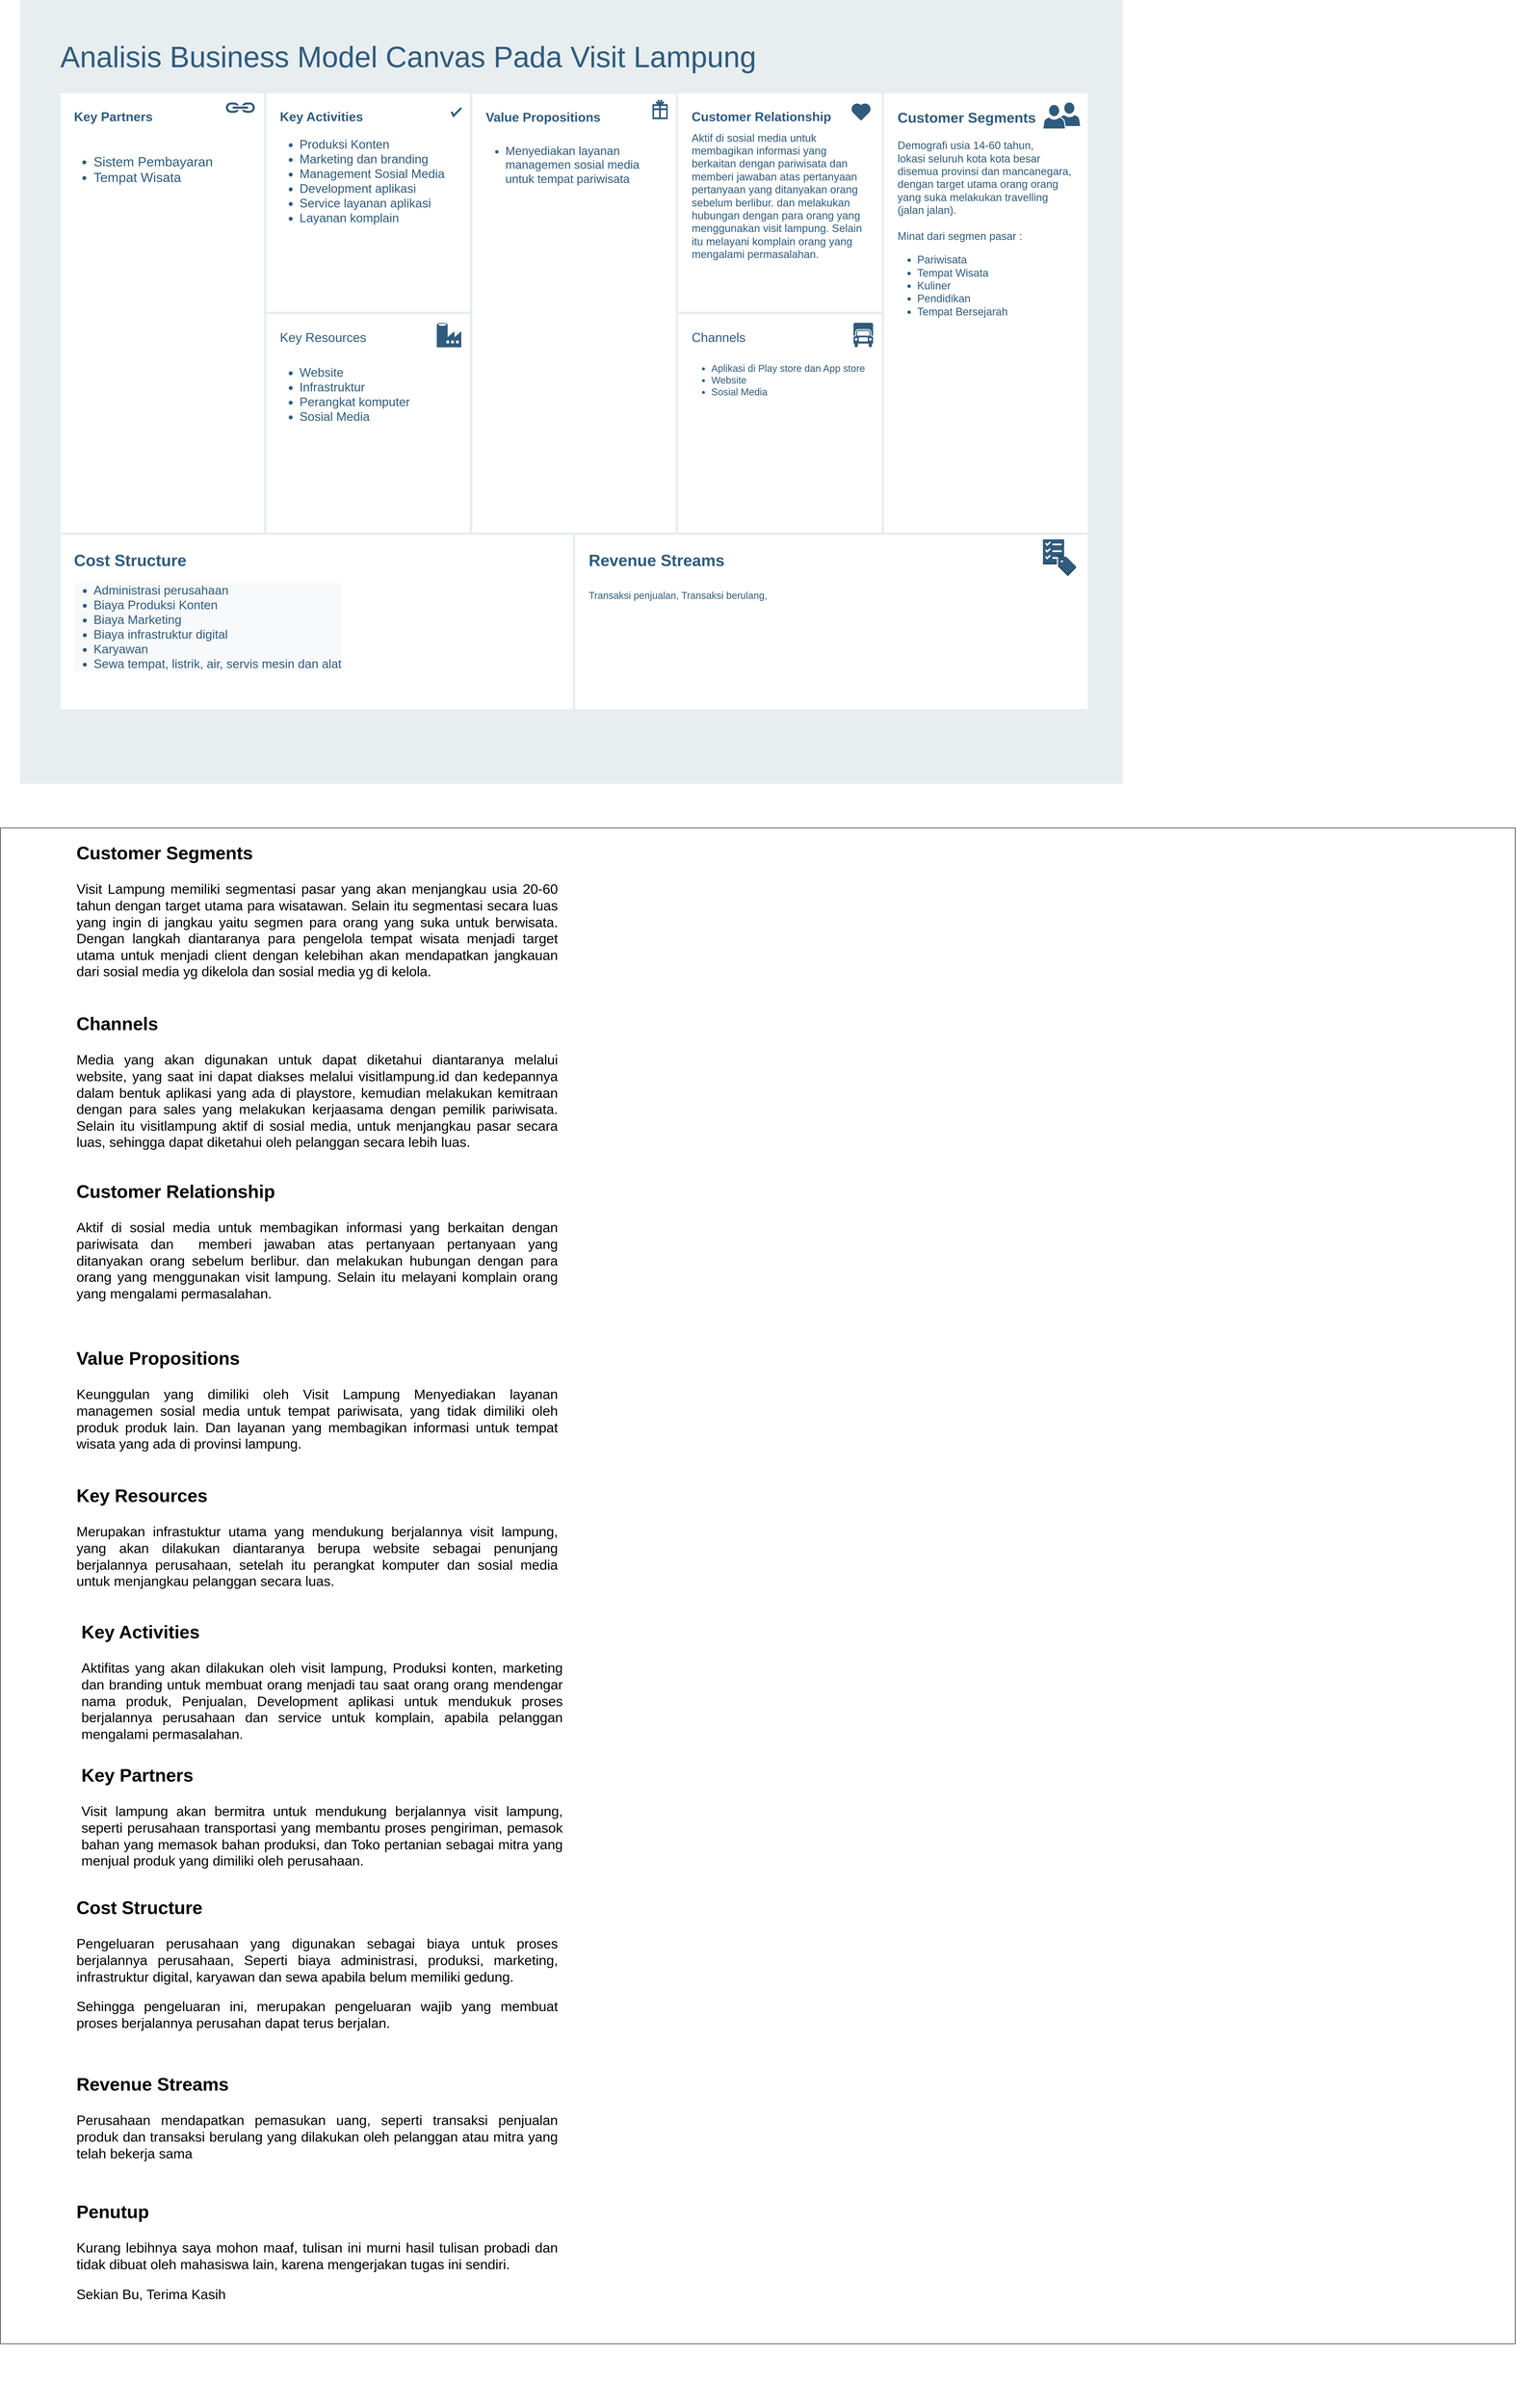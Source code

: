 <mxfile version="18.0.2" type="github" pages="2">
  <diagram id="07fea595-8f29-1299-0266-81d95cde20df" name="Page-1">
    <mxGraphModel dx="3636" dy="750" grid="1" gridSize="10" guides="1" tooltips="1" connect="1" arrows="1" fold="1" page="1" pageScale="1" pageWidth="1169" pageHeight="827" background="none" math="0" shadow="0">
      <root>
        <mxCell id="0" />
        <mxCell id="1" parent="0" />
        <mxCell id="698" value="" style="rounded=0;whiteSpace=wrap;html=1;shadow=0;labelBackgroundColor=none;strokeColor=none;strokeWidth=3;fillColor=#e8edf0;fontSize=60;fontColor=#2F5B7C;align=left;" parent="1" vertex="1">
          <mxGeometry x="-2290" y="32" width="2250" height="1598" as="geometry" />
        </mxCell>
        <mxCell id="699" value="&lt;div style=&quot;font-size: 26px&quot;&gt;&lt;font style=&quot;font-size: 26px&quot;&gt;&lt;b&gt;Customer Relationship&lt;/b&gt;&lt;/font&gt;&lt;/div&gt;&lt;div style=&quot;font-size: 22px&quot;&gt;&lt;font style=&quot;font-size: 22px&quot;&gt;&lt;div style=&quot;font-size: 12px&quot;&gt;&lt;br&gt;&lt;/div&gt;&lt;div&gt;&lt;font style=&quot;font-size: 22px&quot;&gt;Aktif di sosial media untuk membagikan informasi yang berkaitan dengan pariwisata dan&amp;nbsp; memberi jawaban atas pertanyaan pertanyaan yang ditanyakan orang sebelum berlibur. dan melakukan hubungan dengan para orang yang menggunakan visit lampung. Selain itu&amp;nbsp;melayani komplain orang yang mengalami permasalahan.&lt;/font&gt;&lt;/div&gt;&lt;/font&gt;&lt;/div&gt;" style="rounded=0;whiteSpace=wrap;html=1;shadow=0;labelBackgroundColor=none;strokeColor=#e8edf0;strokeWidth=5;fillColor=#ffffff;fontSize=12;fontColor=#2F5B7C;align=left;verticalAlign=top;spacing=30;" parent="1" vertex="1">
          <mxGeometry x="-950" y="220" width="420" height="450" as="geometry" />
        </mxCell>
        <mxCell id="700" value="&lt;font&gt;&lt;font style=&quot;font-size: 26px&quot;&gt;&lt;b&gt;Key Partners&lt;/b&gt;&lt;/font&gt;&lt;br&gt;&lt;/font&gt;&lt;font style=&quot;font-size: 27px&quot;&gt;&lt;br&gt;&lt;ul&gt;&lt;li&gt;&lt;font style=&quot;font-size: 27px&quot;&gt;Sistem Pembayaran&amp;nbsp;&lt;/font&gt;&lt;/li&gt;&lt;li&gt;&lt;font style=&quot;font-size: 27px&quot;&gt;Tempat Wisata&lt;/font&gt;&lt;/li&gt;&lt;/ul&gt;&lt;/font&gt;" style="rounded=0;whiteSpace=wrap;html=1;shadow=0;labelBackgroundColor=none;strokeColor=#e8edf0;strokeWidth=5;fillColor=#ffffff;fontSize=12;fontColor=#2F5B7C;align=left;verticalAlign=top;spacing=30;" parent="1" vertex="1">
          <mxGeometry x="-2210" y="220" width="420" height="900" as="geometry" />
        </mxCell>
        <mxCell id="701" value="&lt;font&gt;&lt;font style=&quot;font-size: 26px&quot;&gt;&lt;b&gt;Key Activities&lt;/b&gt;&lt;/font&gt;&lt;br&gt;&lt;/font&gt;&lt;font style=&quot;font-size: 25px&quot;&gt;&lt;ul&gt;&lt;li&gt;Produksi Konten&lt;/li&gt;&lt;li&gt;Marketing dan branding&amp;nbsp;&lt;/li&gt;&lt;li&gt;Management Sosial Media&lt;/li&gt;&lt;li&gt;Development aplikasi&lt;/li&gt;&lt;li&gt;Service layanan aplikasi&lt;/li&gt;&lt;li&gt;Layanan komplain&lt;/li&gt;&lt;/ul&gt;&lt;/font&gt;" style="rounded=0;whiteSpace=wrap;html=1;shadow=0;labelBackgroundColor=none;strokeColor=#e8edf0;strokeWidth=5;fillColor=#ffffff;fontSize=12;fontColor=#2F5B7C;align=left;verticalAlign=top;spacing=30;" parent="1" vertex="1">
          <mxGeometry x="-1790" y="220" width="420" height="450" as="geometry" />
        </mxCell>
        <mxCell id="702" value="&lt;div&gt;&lt;font style=&quot;font-size: 26px&quot;&gt;Key Resources&lt;/font&gt;&lt;/div&gt;&lt;div&gt;&lt;br&gt;&lt;/div&gt;&lt;div style=&quot;font-size: 25px&quot;&gt;&lt;ul&gt;&lt;li&gt;Website&lt;/li&gt;&lt;li&gt;Infrastruktur&amp;nbsp;&lt;/li&gt;&lt;li&gt;Perangkat komputer&lt;/li&gt;&lt;li&gt;Sosial Media&lt;/li&gt;&lt;/ul&gt;&lt;/div&gt;" style="rounded=0;whiteSpace=wrap;html=1;shadow=0;labelBackgroundColor=none;strokeColor=#e8edf0;strokeWidth=5;fillColor=#ffffff;fontSize=12;fontColor=#2F5B7C;align=left;verticalAlign=top;spacing=30;" parent="1" vertex="1">
          <mxGeometry x="-1790" y="670" width="420" height="450" as="geometry" />
        </mxCell>
        <mxCell id="703" value="&lt;div style=&quot;font-size: 26px&quot;&gt;&lt;font style=&quot;font-size: 26px&quot;&gt;&lt;b&gt;Value Propositions&lt;/b&gt;&lt;/font&gt;&lt;/div&gt;&lt;div&gt;&lt;br&gt;&lt;/div&gt;&lt;div style=&quot;font-size: 24px&quot;&gt;&lt;ul&gt;&lt;li&gt;Menyediakan layanan managemen sosial media untuk tempat pariwisata&lt;/li&gt;&lt;/ul&gt;&lt;/div&gt;" style="rounded=0;whiteSpace=wrap;html=1;shadow=0;labelBackgroundColor=none;strokeColor=#e8edf0;strokeWidth=5;fillColor=#ffffff;fontSize=12;fontColor=#2F5B7C;align=left;verticalAlign=top;spacing=30;" parent="1" vertex="1">
          <mxGeometry x="-1370" y="221" width="420" height="900" as="geometry" />
        </mxCell>
        <mxCell id="704" value="&lt;div style=&quot;font-size: 29px&quot;&gt;&lt;font style=&quot;font-size: 29px&quot;&gt;&lt;b&gt;Customer Segments&lt;/b&gt;&lt;/font&gt;&lt;/div&gt;&lt;div style=&quot;font-size: 22px&quot;&gt;&lt;div&gt;&lt;br&gt;&lt;/div&gt;&lt;div&gt;Demografi usia 14-60 tahun,&amp;nbsp;&lt;/div&gt;&lt;div&gt;lokasi seluruh kota kota besar disemua provinsi dan mancanegara,&lt;/div&gt;&lt;div&gt;dengan target utama orang orang yang suka melakukan travelling (jalan jalan).&lt;/div&gt;&lt;div&gt;&lt;br&gt;&lt;/div&gt;&lt;div&gt;Minat dari segmen pasar :&lt;/div&gt;&lt;ul&gt;&lt;li&gt;&lt;span&gt;Pariwisata&lt;/span&gt;&lt;br&gt;&lt;/li&gt;&lt;li&gt;Tempat Wisata&lt;/li&gt;&lt;li&gt;Kuliner&lt;/li&gt;&lt;li&gt;Pendidikan&lt;/li&gt;&lt;li&gt;Tempat Bersejarah&lt;br&gt;&lt;/li&gt;&lt;/ul&gt;&lt;/div&gt;" style="rounded=0;whiteSpace=wrap;html=1;shadow=0;labelBackgroundColor=none;strokeColor=#e8edf0;strokeWidth=5;fillColor=#ffffff;fontSize=12;fontColor=#2F5B7C;align=left;verticalAlign=top;spacing=30;" parent="1" vertex="1">
          <mxGeometry x="-530" y="220" width="420" height="900" as="geometry" />
        </mxCell>
        <mxCell id="705" value="&lt;div&gt;&lt;font style=&quot;font-size: 26px&quot;&gt;Channels&lt;/font&gt;&lt;/div&gt;&lt;div&gt;&lt;br&gt;&lt;/div&gt;&lt;div style=&quot;font-size: 20px&quot;&gt;&lt;ul&gt;&lt;li&gt;Aplikasi di Play store dan App store&lt;/li&gt;&lt;li&gt;Website&lt;/li&gt;&lt;li&gt;Sosial Media&lt;/li&gt;&lt;/ul&gt;&lt;/div&gt;&lt;div&gt;&lt;br&gt;&lt;/div&gt;&lt;div style=&quot;font-size: 10px&quot;&gt;&lt;br&gt;&lt;/div&gt;" style="rounded=0;whiteSpace=wrap;html=1;shadow=0;labelBackgroundColor=none;strokeColor=#e8edf0;strokeWidth=5;fillColor=#ffffff;fontSize=12;fontColor=#2F5B7C;align=left;verticalAlign=top;spacing=30;" parent="1" vertex="1">
          <mxGeometry x="-950" y="670" width="420" height="450" as="geometry" />
        </mxCell>
        <mxCell id="706" value="&lt;span style=&quot;font-size: 33px&quot;&gt;&lt;b&gt;Cost Structure&lt;/b&gt;&lt;/span&gt;&lt;br&gt;&lt;ul style=&quot;color: rgb(47 , 91 , 124) ; font-family: &amp;quot;helvetica&amp;quot; ; font-size: 25px ; font-style: normal ; font-weight: 400 ; letter-spacing: normal ; text-align: left ; text-indent: 0px ; text-transform: none ; word-spacing: 0px ; background-color: rgb(248 , 249 , 250)&quot;&gt;&lt;li&gt;&lt;span style=&quot;font-family: &amp;quot;helvetica&amp;quot; ; font-size: 25px&quot;&gt;Administrasi perusahaan&lt;/span&gt;&lt;/li&gt;&lt;li&gt;Biaya Produksi Konten&lt;/li&gt;&lt;li&gt;Biaya Marketing&lt;/li&gt;&lt;li&gt;Biaya infrastruktur digital&lt;/li&gt;&lt;li&gt;Karyawan&lt;/li&gt;&lt;li&gt;Sewa tempat, listrik, air, servis mesin dan alat&lt;/li&gt;&lt;/ul&gt;" style="rounded=0;whiteSpace=wrap;html=1;shadow=0;labelBackgroundColor=none;strokeColor=#e8edf0;strokeWidth=5;fillColor=#ffffff;fontSize=12;fontColor=#2F5B7C;align=left;verticalAlign=top;spacing=30;" parent="1" vertex="1">
          <mxGeometry x="-2210" y="1120" width="1050" height="360" as="geometry" />
        </mxCell>
        <mxCell id="707" value="&lt;div style=&quot;font-size: 33px&quot;&gt;&lt;font style=&quot;font-size: 33px&quot;&gt;&lt;b&gt;Revenue Streams&lt;/b&gt;&lt;/font&gt;&lt;/div&gt;&lt;div style=&quot;font-size: 33px&quot;&gt;&lt;font style=&quot;font-size: 33px&quot;&gt;&lt;b&gt;&lt;br&gt;&lt;/b&gt;&lt;/font&gt;&lt;/div&gt;&lt;div&gt;&lt;font style=&quot;font-size: 20px&quot;&gt;Transaksi penjualan, Transaksi berulang,&amp;nbsp;&lt;/font&gt;&lt;/div&gt;" style="rounded=0;whiteSpace=wrap;html=1;shadow=0;labelBackgroundColor=none;strokeColor=#e8edf0;strokeWidth=5;fillColor=#ffffff;fontSize=12;fontColor=#2F5B7C;align=left;verticalAlign=top;spacing=30;" parent="1" vertex="1">
          <mxGeometry x="-1160" y="1120" width="1050" height="360" as="geometry" />
        </mxCell>
        <mxCell id="708" value="Analisis Business Model Canvas Pada Visit Lampung" style="text;html=1;resizable=0;points=[];autosize=1;align=left;verticalAlign=top;spacingTop=-4;fontSize=60;fontColor=#2F5B7C;" parent="1" vertex="1">
          <mxGeometry x="-2210" y="110" width="1440" height="70" as="geometry" />
        </mxCell>
        <mxCell id="709" value="" style="html=1;verticalLabelPosition=bottom;labelBackgroundColor=#ffffff;verticalAlign=top;shadow=0;dashed=0;strokeWidth=4;shape=mxgraph.ios7.misc.check;strokeColor=#2F5B7C;fillColor=#ffffff;gradientColor=none;fontSize=12;fontColor=#2F5B7C;align=left;" parent="1" vertex="1">
          <mxGeometry x="-1410" y="252" width="20" height="16" as="geometry" />
        </mxCell>
        <mxCell id="710" value="" style="shape=mxgraph.signs.travel.present;html=1;fillColor=#2F5B7C;strokeColor=none;verticalLabelPosition=bottom;verticalAlign=top;align=center;shadow=0;labelBackgroundColor=none;fontSize=12;fontColor=#2F5B7C;" parent="1" vertex="1">
          <mxGeometry x="-1000" y="235" width="31" height="40" as="geometry" />
        </mxCell>
        <mxCell id="711" value="" style="html=1;verticalLabelPosition=bottom;labelBackgroundColor=#ffffff;verticalAlign=top;strokeWidth=3;strokeColor=none;fillColor=#2F5B7C;shadow=0;dashed=0;shape=mxgraph.ios7.icons.heart;fontSize=12;fontColor=#2F5B7C;align=left;" parent="1" vertex="1">
          <mxGeometry x="-595.0" y="242" width="41" height="36" as="geometry" />
        </mxCell>
        <mxCell id="715" value="" style="shadow=0;dashed=0;html=1;strokeColor=none;labelPosition=center;verticalLabelPosition=bottom;verticalAlign=top;shape=mxgraph.mscae.cloud.data_factory;fillColor=#2F5B7C;labelBackgroundColor=none;fontSize=10;fontColor=#2F5B7C;align=left;" parent="1" vertex="1">
          <mxGeometry x="-1440" y="690" width="50" height="50" as="geometry" />
        </mxCell>
        <mxCell id="716" value="" style="shape=mxgraph.signs.transportation.truck_6;html=1;fillColor=#2F5B7C;strokeColor=none;verticalLabelPosition=bottom;verticalAlign=top;align=center;shadow=0;labelBackgroundColor=none;fontSize=10;fontColor=#2F5B7C;aspect=fixed;" parent="1" vertex="1">
          <mxGeometry x="-590" y="690" width="40" height="50" as="geometry" />
        </mxCell>
        <mxCell id="717" value="" style="shape=image;html=1;verticalAlign=top;verticalLabelPosition=bottom;labelBackgroundColor=#ffffff;imageAspect=0;aspect=fixed;image=https://cdn4.iconfinder.com/data/icons/evil-icons-user-interface/64/price-128.png;shadow=0;strokeColor=#e8edf0;strokeWidth=3;fillColor=#2F5B7C;gradientColor=none;fontSize=10;fontColor=#2F5B7C;align=left;" parent="1" vertex="1">
          <mxGeometry x="-1226" y="1140" width="58" height="58" as="geometry" />
        </mxCell>
        <mxCell id="718" value="" style="dashed=0;html=1;shape=mxgraph.aws3.checklist_cost;fillColor=#2F5B7C;gradientColor=none;shadow=0;labelBackgroundColor=none;strokeColor=none;strokeWidth=3;fontSize=10;fontColor=#2F5B7C;align=left;" parent="1" vertex="1">
          <mxGeometry x="-203.5" y="1131.5" width="67.5" height="75" as="geometry" />
        </mxCell>
        <mxCell id="719" value="" style="shadow=0;dashed=0;html=1;strokeColor=none;fillColor=#2F5B7C;labelPosition=center;verticalLabelPosition=bottom;verticalAlign=top;outlineConnect=0;shape=mxgraph.office.concepts.link;labelBackgroundColor=none;fontSize=10;fontColor=#000000;align=left;" parent="1" vertex="1">
          <mxGeometry x="-1871" y="241" width="61" height="21" as="geometry" />
        </mxCell>
        <mxCell id="720" value="" style="group" parent="1" vertex="1" connectable="0">
          <mxGeometry x="-203.5" y="245" width="69" height="50" as="geometry" />
        </mxCell>
        <mxCell id="721" value="" style="shadow=0;dashed=0;html=1;strokeColor=#FFFFFF;labelPosition=center;verticalLabelPosition=bottom;verticalAlign=top;outlineConnect=0;shape=mxgraph.office.users.user;fillColor=#2F5B7C;labelBackgroundColor=none;fontSize=10;fontColor=#000000;align=left;strokeWidth=2;" parent="720" vertex="1">
          <mxGeometry x="31" y="-5" width="46" height="50" as="geometry" />
        </mxCell>
        <mxCell id="722" value="" style="shadow=0;dashed=0;html=1;strokeColor=#FFFFFF;labelPosition=center;verticalLabelPosition=bottom;verticalAlign=top;outlineConnect=0;shape=mxgraph.office.users.user;fillColor=#2F5B7C;labelBackgroundColor=none;fontSize=10;fontColor=#000000;align=left;strokeWidth=2;" parent="720" vertex="1">
          <mxGeometry width="46" height="50" as="geometry" />
        </mxCell>
        <mxCell id="HY5Q05fZ0Q8CobSA3AkG-749" value="" style="whiteSpace=wrap;html=1;aspect=fixed;fontSize=28;" parent="1" vertex="1">
          <mxGeometry x="-2330" y="1720" width="3090" height="3090" as="geometry" />
        </mxCell>
        <mxCell id="HY5Q05fZ0Q8CobSA3AkG-745" value="&lt;h1&gt;&lt;/h1&gt;&lt;h2&gt;&lt;font style=&quot;font-size: 37px&quot;&gt;Customer Segments&lt;/font&gt;&lt;/h2&gt;&lt;p style=&quot;text-align: justify&quot;&gt;&lt;font style=&quot;font-size: 28px&quot;&gt;Visit Lampung memiliki segmentasi pasar yang akan menjangkau usia 20-60 tahun dengan target utama para wisatawan. Selain itu segmentasi secara luas yang ingin di jangkau yaitu segmen para orang yang suka untuk berwisata. Dengan langkah diantaranya para pengelola tempat wisata menjadi target utama untuk menjadi client dengan kelebihan akan mendapatkan jangkauan dari sosial media yg dikelola dan sosial media yg di kelola.&amp;nbsp;&lt;/font&gt;&lt;/p&gt;" style="text;html=1;strokeColor=none;fillColor=none;spacing=5;spacingTop=-20;whiteSpace=wrap;overflow=hidden;rounded=0;fontSize=27;" parent="1" vertex="1">
          <mxGeometry x="-2180" y="1720" width="990" height="450" as="geometry" />
        </mxCell>
        <mxCell id="HY5Q05fZ0Q8CobSA3AkG-750" value="&lt;h1&gt;&lt;/h1&gt;&lt;h2&gt;&lt;span style=&quot;font-size: 37px&quot;&gt;Channels&lt;/span&gt;&lt;/h2&gt;&lt;p style=&quot;text-align: justify&quot;&gt;&lt;font style=&quot;font-size: 28px&quot;&gt;Media yang akan digunakan untuk dapat diketahui diantaranya melalui website, yang saat ini dapat diakses melalui visitlampung.id dan kedepannya dalam bentuk aplikasi yang ada di playstore, kemudian melakukan kemitraan dengan para sales yang melakukan kerjaasama dengan pemilik pariwisata. Selain itu visitlampung aktif di sosial media, untuk menjangkau pasar secara luas, sehingga dapat diketahui oleh pelanggan secara lebih luas.&lt;/font&gt;&lt;/p&gt;" style="text;html=1;strokeColor=none;fillColor=none;spacing=5;spacingTop=-20;whiteSpace=wrap;overflow=hidden;rounded=0;fontSize=27;" parent="1" vertex="1">
          <mxGeometry x="-2180" y="2068" width="990" height="450" as="geometry" />
        </mxCell>
        <mxCell id="HY5Q05fZ0Q8CobSA3AkG-751" value="&lt;h1&gt;&lt;/h1&gt;&lt;h2&gt;&lt;span style=&quot;font-size: 37px&quot;&gt;Customer Relationship&lt;/span&gt;&lt;/h2&gt;&lt;p style=&quot;text-align: justify&quot;&gt;&lt;span style=&quot;font-size: 28px;&quot;&gt;Aktif di sosial media untuk membagikan informasi yang berkaitan dengan pariwisata dan&amp;nbsp; memberi jawaban atas pertanyaan pertanyaan yang ditanyakan orang sebelum berlibur. dan melakukan hubungan dengan para orang yang menggunakan visit lampung. Selain itu melayani komplain orang yang mengalami permasalahan.&lt;/span&gt;&lt;br&gt;&lt;/p&gt;" style="text;html=1;strokeColor=none;fillColor=none;spacing=5;spacingTop=-20;whiteSpace=wrap;overflow=hidden;rounded=0;fontSize=27;" parent="1" vertex="1">
          <mxGeometry x="-2180" y="2410" width="990" height="450" as="geometry" />
        </mxCell>
        <mxCell id="HY5Q05fZ0Q8CobSA3AkG-752" value="&lt;h1&gt;&lt;/h1&gt;&lt;h2&gt;&lt;span style=&quot;font-size: 37px&quot;&gt;Value Propositions&lt;/span&gt;&lt;/h2&gt;&lt;p style=&quot;text-align: justify&quot;&gt;&lt;font style=&quot;font-size: 28px&quot;&gt;Keunggulan yang dimiliki oleh Visit Lampung Menyediakan layanan managemen sosial media untuk tempat pariwisata, yang tidak dimiliki oleh produk produk lain. Dan layanan yang membagikan informasi untuk tempat wisata yang ada di provinsi lampung.&lt;/font&gt;&lt;/p&gt;" style="text;html=1;strokeColor=none;fillColor=none;spacing=5;spacingTop=-20;whiteSpace=wrap;overflow=hidden;rounded=0;fontSize=27;" parent="1" vertex="1">
          <mxGeometry x="-2180" y="2750" width="990" height="450" as="geometry" />
        </mxCell>
        <mxCell id="vTqbYKENAl_09KNuzLCA-722" value="&lt;h1&gt;&lt;/h1&gt;&lt;h2&gt;&lt;span style=&quot;font-size: 37px&quot;&gt;Key Resources&lt;/span&gt;&lt;/h2&gt;&lt;p style=&quot;text-align: justify&quot;&gt;&lt;font style=&quot;font-size: 28px&quot;&gt;Merupakan infrastuktur utama yang mendukung berjalannya visit lampung, yang akan dilakukan diantaranya berupa website sebagai penunjang berjalannya perusahaan, setelah itu perangkat komputer dan sosial media untuk menjangkau pelanggan secara luas.&lt;/font&gt;&lt;/p&gt;" style="text;html=1;strokeColor=none;fillColor=none;spacing=5;spacingTop=-20;whiteSpace=wrap;overflow=hidden;rounded=0;fontSize=27;" parent="1" vertex="1">
          <mxGeometry x="-2180" y="3030" width="990" height="450" as="geometry" />
        </mxCell>
        <mxCell id="vTqbYKENAl_09KNuzLCA-723" value="&lt;h1&gt;&lt;/h1&gt;&lt;h2&gt;&lt;span style=&quot;font-size: 37px&quot;&gt;Key Activities&lt;/span&gt;&lt;/h2&gt;&lt;p style=&quot;text-align: justify&quot;&gt;&lt;span style=&quot;font-size: 28px&quot;&gt;Aktifitas yang akan dilakukan oleh visit lampung, Produksi konten, marketing dan branding untuk membuat orang menjadi tau saat orang orang mendengar nama produk, Penjualan, Development aplikasi untuk mendukuk proses berjalannya perusahaan dan service untuk komplain, apabila pelanggan mengalami permasalahan.&lt;/span&gt;&lt;/p&gt;" style="text;html=1;strokeColor=none;fillColor=none;spacing=5;spacingTop=-20;whiteSpace=wrap;overflow=hidden;rounded=0;fontSize=27;" parent="1" vertex="1">
          <mxGeometry x="-2170" y="3308" width="990" height="450" as="geometry" />
        </mxCell>
        <mxCell id="vTqbYKENAl_09KNuzLCA-724" value="&lt;h1&gt;&lt;/h1&gt;&lt;h2&gt;&lt;span style=&quot;font-size: 37px&quot;&gt;Key Partners&lt;/span&gt;&lt;/h2&gt;&lt;p style=&quot;text-align: justify&quot;&gt;&lt;span style=&quot;font-size: 28px&quot;&gt;Visit lampung akan bermitra untuk mendukung berjalannya visit lampung, seperti perusahaan transportasi yang membantu proses pengiriman, pemasok bahan yang memasok bahan produksi, dan Toko pertanian sebagai mitra yang menjual produk yang dimiliki oleh perusahaan.&lt;/span&gt;&lt;/p&gt;" style="text;html=1;strokeColor=none;fillColor=none;spacing=5;spacingTop=-20;whiteSpace=wrap;overflow=hidden;rounded=0;fontSize=27;" parent="1" vertex="1">
          <mxGeometry x="-2170" y="3600" width="990" height="450" as="geometry" />
        </mxCell>
        <mxCell id="vTqbYKENAl_09KNuzLCA-725" value="&lt;h1&gt;&lt;/h1&gt;&lt;h2&gt;&lt;span style=&quot;font-size: 37px&quot;&gt;Cost Structure&lt;/span&gt;&lt;/h2&gt;&lt;p style=&quot;text-align: justify&quot;&gt;&lt;span style=&quot;font-size: 28px&quot;&gt;Pengeluaran perusahaan yang digunakan sebagai biaya untuk proses berjalannya perusahaan, Seperti biaya administrasi, produksi, marketing, infrastruktur digital, karyawan dan sewa apabila belum memiliki gedung.&amp;nbsp;&lt;/span&gt;&lt;/p&gt;&lt;p style=&quot;text-align: justify&quot;&gt;&lt;span style=&quot;font-size: 28px&quot;&gt;Sehingga pengeluaran ini, merupakan pengeluaran wajib yang membuat proses berjalannya perusahan dapat terus berjalan.&lt;/span&gt;&lt;/p&gt;" style="text;html=1;strokeColor=none;fillColor=none;spacing=5;spacingTop=-20;whiteSpace=wrap;overflow=hidden;rounded=0;fontSize=27;" parent="1" vertex="1">
          <mxGeometry x="-2180" y="3870" width="990" height="450" as="geometry" />
        </mxCell>
        <mxCell id="vTqbYKENAl_09KNuzLCA-726" value="&lt;h1&gt;&lt;/h1&gt;&lt;h2&gt;&lt;span style=&quot;font-size: 37px&quot;&gt;Revenue Streams&lt;/span&gt;&lt;/h2&gt;&lt;p style=&quot;text-align: justify&quot;&gt;&lt;span style=&quot;font-size: 28px&quot;&gt;Perusahaan mendapatkan pemasukan uang, seperti transaksi penjualan produk dan transaksi berulang yang dilakukan oleh pelanggan atau mitra yang telah bekerja sama&lt;/span&gt;&lt;/p&gt;" style="text;html=1;strokeColor=none;fillColor=none;spacing=5;spacingTop=-20;whiteSpace=wrap;overflow=hidden;rounded=0;fontSize=27;" parent="1" vertex="1">
          <mxGeometry x="-2180" y="4230" width="990" height="450" as="geometry" />
        </mxCell>
        <mxCell id="vTqbYKENAl_09KNuzLCA-727" value="&lt;h1&gt;&lt;/h1&gt;&lt;h2&gt;&lt;span style=&quot;font-size: 37px&quot;&gt;Penutup&lt;/span&gt;&lt;/h2&gt;&lt;p style=&quot;text-align: justify&quot;&gt;&lt;span style=&quot;font-size: 28px&quot;&gt;Kurang lebihnya saya mohon maaf, tulisan ini murni hasil tulisan probadi dan tidak dibuat oleh mahasiswa lain, karena mengerjakan tugas ini sendiri.&lt;/span&gt;&lt;/p&gt;&lt;p style=&quot;text-align: justify&quot;&gt;&lt;span style=&quot;font-size: 28px&quot;&gt;Sekian Bu, Terima Kasih&lt;/span&gt;&lt;/p&gt;" style="text;html=1;strokeColor=none;fillColor=none;spacing=5;spacingTop=-20;whiteSpace=wrap;overflow=hidden;rounded=0;fontSize=27;" parent="1" vertex="1">
          <mxGeometry x="-2180" y="4490" width="990" height="450" as="geometry" />
        </mxCell>
      </root>
    </mxGraphModel>
  </diagram>
  <diagram id="dAMCpCF_8WOn_LogszwF" name="Page-2">
    <mxGraphModel dx="1082" dy="638" grid="1" gridSize="10" guides="1" tooltips="1" connect="1" arrows="1" fold="1" page="1" pageScale="1" pageWidth="827" pageHeight="1169" math="0" shadow="0">
      <root>
        <mxCell id="0" />
        <mxCell id="1" parent="0" />
      </root>
    </mxGraphModel>
  </diagram>
</mxfile>
